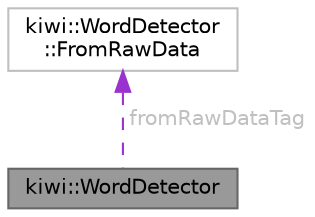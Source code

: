 digraph "kiwi::WordDetector"
{
 // LATEX_PDF_SIZE
  bgcolor="transparent";
  edge [fontname=Helvetica,fontsize=10,labelfontname=Helvetica,labelfontsize=10];
  node [fontname=Helvetica,fontsize=10,shape=box,height=0.2,width=0.4];
  Node1 [id="Node000001",label="kiwi::WordDetector",height=0.2,width=0.4,color="gray40", fillcolor="grey60", style="filled", fontcolor="black",tooltip=" "];
  Node2 -> Node1 [id="edge1_Node000001_Node000002",dir="back",color="darkorchid3",style="dashed",tooltip=" ",label=" fromRawDataTag",fontcolor="grey" ];
  Node2 [id="Node000002",label="kiwi::WordDetector\l::FromRawData",height=0.2,width=0.4,color="grey75", fillcolor="white", style="filled",URL="$structkiwi_1_1WordDetector_1_1FromRawData.html",tooltip=" "];
}
